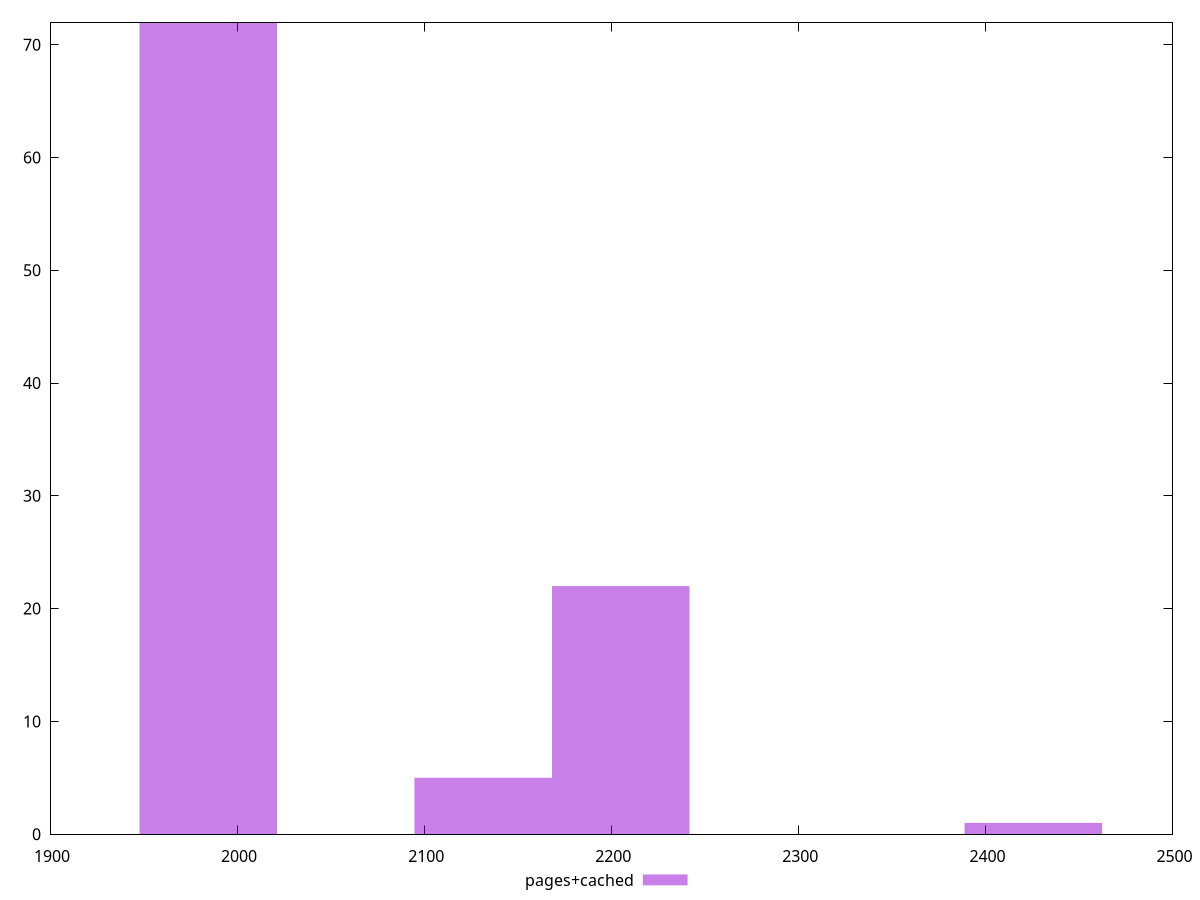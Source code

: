 $_pagesCached <<EOF
1984.5762083801978 72
2205.0846759779974 22
2425.5931435757975 1
2131.581853445398 5
EOF
set key outside below
set terminal pngcairo
set output "report_00004_2020-11-02T20-21-41.718Z/first-cpu-idle/pages+cached//raw_hist.png"
set yrange [0:72]
set boxwidth 73.50282253259992
set style fill transparent solid 0.5 noborder
plot $_pagesCached title "pages+cached" with boxes ,